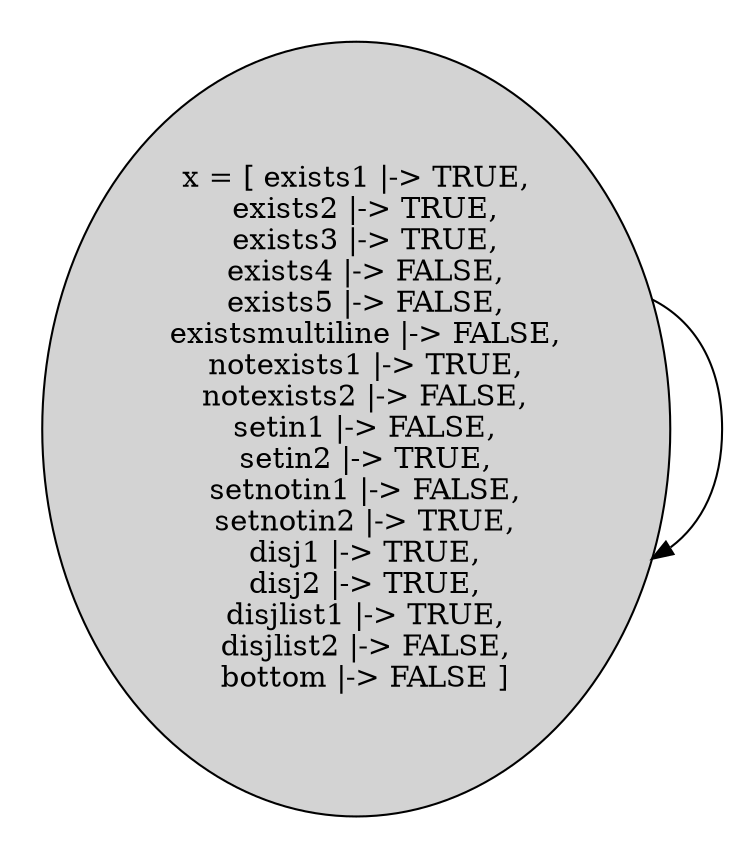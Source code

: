 strict digraph DiskGraph {
nodesep=0.35;
subgraph cluster_graph {
color="white";
-4017931404198093157 [label="x = [ exists1 |-> TRUE,\n  exists2 |-> TRUE,\n  exists3 |-> TRUE,\n  exists4 |-> FALSE,\n  exists5 |-> FALSE,\n  existsmultiline |-> FALSE,\n  notexists1 |-> TRUE,\n  notexists2 |-> FALSE,\n  setin1 |-> FALSE,\n  setin2 |-> TRUE,\n  setnotin1 |-> FALSE,\n  setnotin2 |-> TRUE,\n  disj1 |-> TRUE,\n  disj2 |-> TRUE,\n  disjlist1 |-> TRUE,\n  disjlist2 |-> FALSE,\n  bottom |-> FALSE ]",style = filled]
-4017931404198093157 -> -4017931404198093157 [label="",color="black",fontcolor="black"];
{rank = same; -4017931404198093157;}
}
}